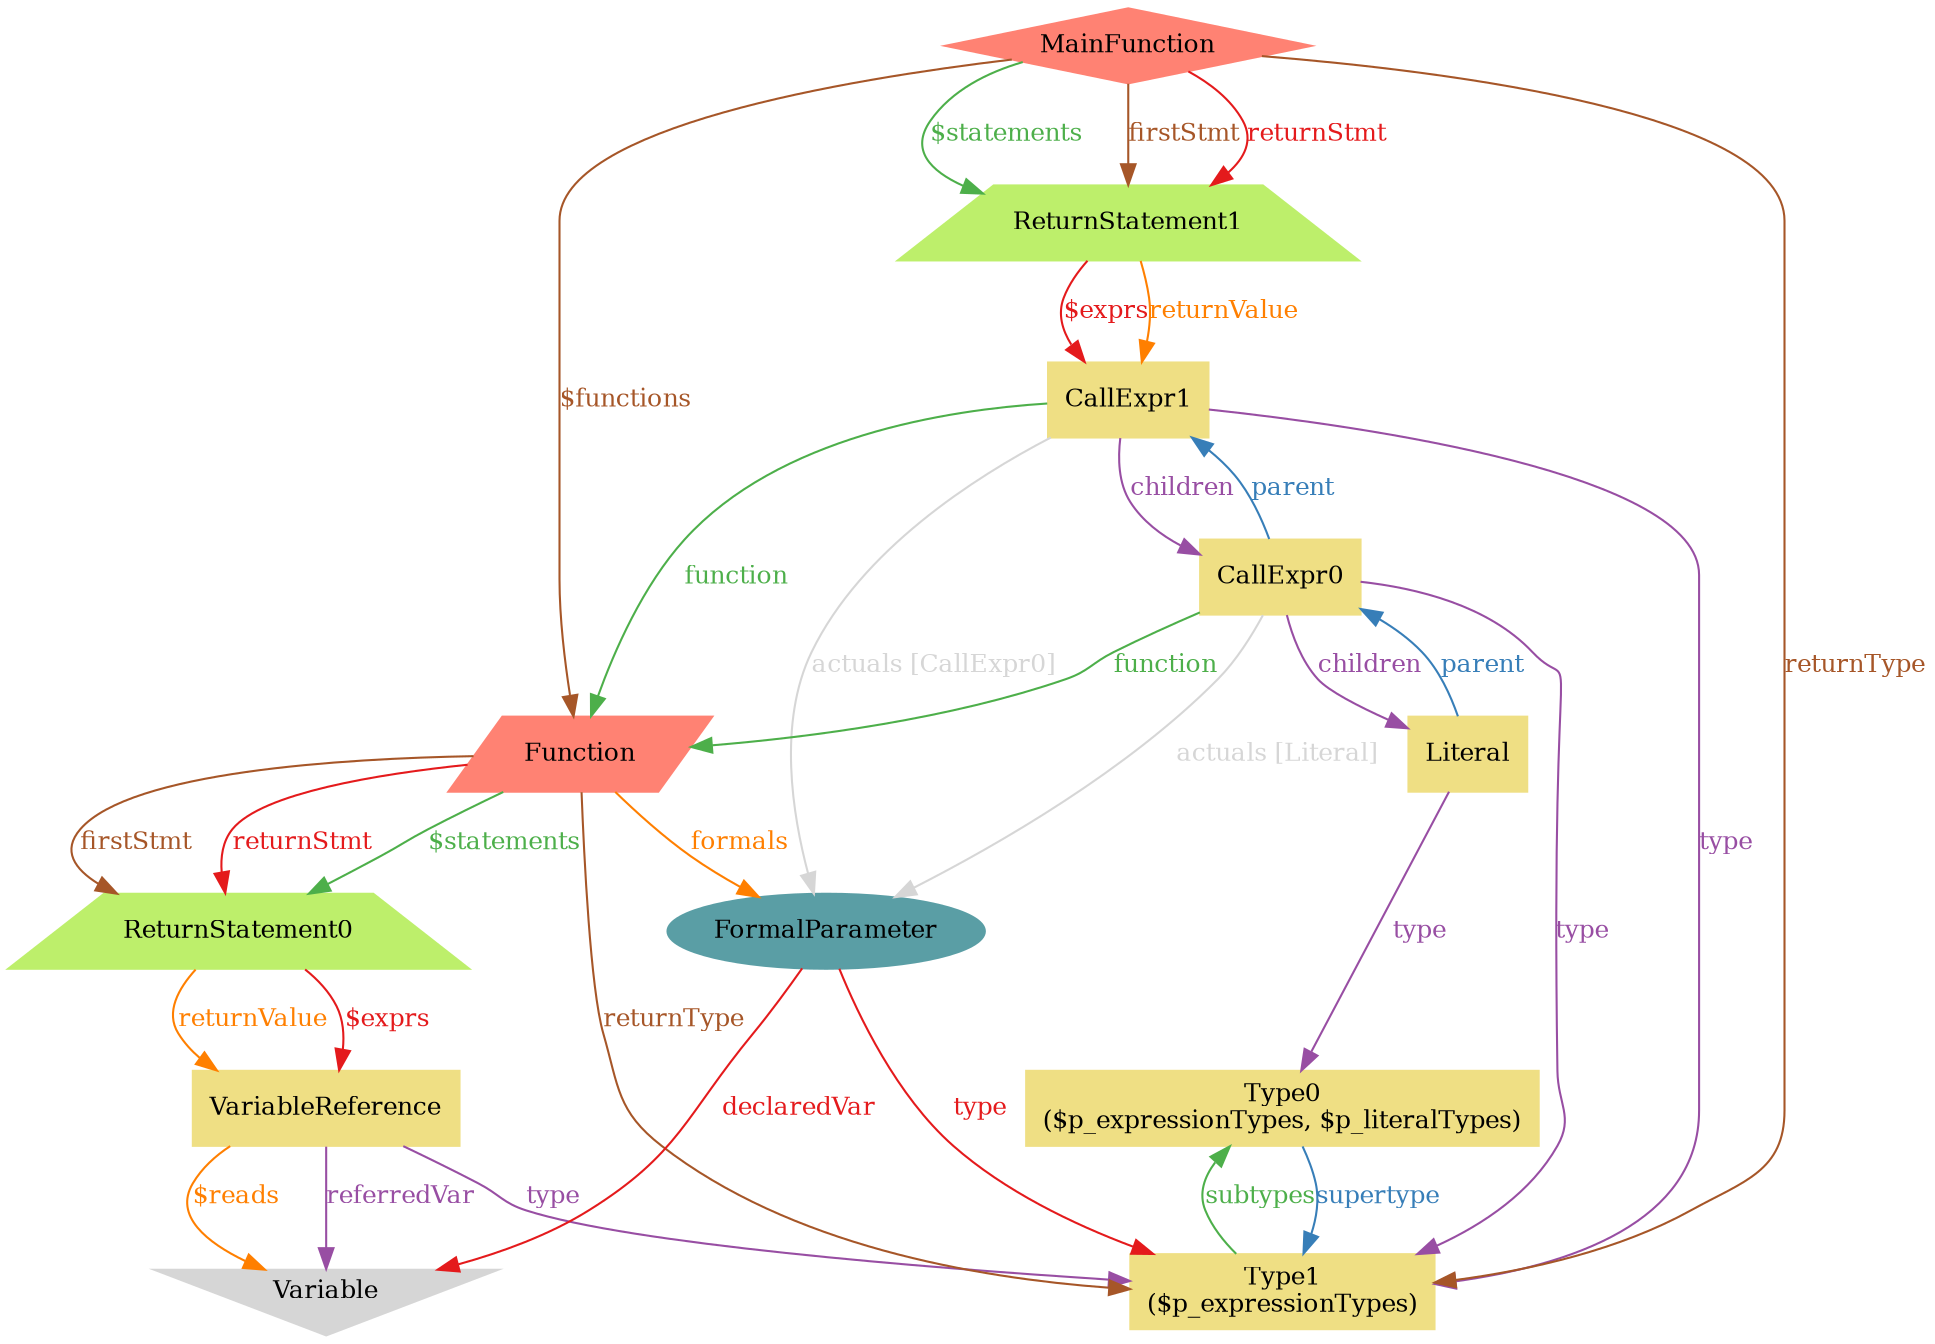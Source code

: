 digraph "graph" {
graph [fontsize=12]
node [fontsize=12]
edge [fontsize=12]
rankdir=TB;
"N5" -> "N4" [uuid = "<ReturnStatement0, VariableReference>", color = "#e41a1c", fontcolor = "#e41a1c", style = "solid", label = "$exprs", dir = "forward", weight = "1"]
"N10" -> "N9" [uuid = "<ReturnStatement1, CallExpr1>", color = "#e41a1c", fontcolor = "#e41a1c", style = "solid", label = "$exprs", dir = "forward", weight = "1"]
"N11" -> "N7" [uuid = "<MainFunction, Function>", color = "#a65628", fontcolor = "#a65628", style = "solid", label = "$functions", dir = "forward", weight = "1"]
"N4" -> "N0" [uuid = "<VariableReference, Variable>", color = "#ff7f00", fontcolor = "#ff7f00", style = "solid", label = "$reads", dir = "forward", weight = "1"]
"N7" -> "N5" [uuid = "<Function, ReturnStatement0>", color = "#4daf4a", fontcolor = "#4daf4a", style = "solid", label = "$statements", dir = "forward", weight = "1"]
"N11" -> "N10" [uuid = "<MainFunction, ReturnStatement1>", color = "#4daf4a", fontcolor = "#4daf4a", style = "solid", label = "$statements", dir = "forward", weight = "1"]
"N8" -> "N6" [uuid = "<CallExpr0, Literal, FormalParameter>", color = "#d6d6d6", fontcolor = "#d6d6d6", style = "solid", label = "actuals [Literal]", dir = "forward", weight = "1"]
"N9" -> "N6" [uuid = "<CallExpr1, CallExpr0, FormalParameter>", color = "#d6d6d6", fontcolor = "#d6d6d6", style = "solid", label = "actuals [CallExpr0]", dir = "forward", weight = "1"]
"N8" -> "N3" [uuid = "<CallExpr0, Literal>", color = "#984ea3", fontcolor = "#984ea3", style = "solid", label = "children", dir = "forward", weight = "1"]
"N9" -> "N8" [uuid = "<CallExpr1, CallExpr0>", color = "#984ea3", fontcolor = "#984ea3", style = "solid", label = "children", dir = "forward", weight = "1"]
"N6" -> "N0" [uuid = "<FormalParameter, Variable>", color = "#e41a1c", fontcolor = "#e41a1c", style = "solid", label = "declaredVar", dir = "forward", weight = "1"]
"N7" -> "N5" [uuid = "<Function, ReturnStatement0>", color = "#a65628", fontcolor = "#a65628", style = "solid", label = "firstStmt", dir = "forward", weight = "1"]
"N11" -> "N10" [uuid = "<MainFunction, ReturnStatement1>", color = "#a65628", fontcolor = "#a65628", style = "solid", label = "firstStmt", dir = "forward", weight = "1"]
"N7" -> "N6" [uuid = "<Function, FormalParameter>", color = "#ff7f00", fontcolor = "#ff7f00", style = "solid", label = "formals", dir = "forward", weight = "1"]
"N8" -> "N7" [uuid = "<CallExpr0, Function>", color = "#4daf4a", fontcolor = "#4daf4a", style = "solid", label = "function", dir = "forward", weight = "1"]
"N9" -> "N7" [uuid = "<CallExpr1, Function>", color = "#4daf4a", fontcolor = "#4daf4a", style = "solid", label = "function", dir = "forward", weight = "1"]
"N9" -> "N8" [uuid = "<CallExpr0, CallExpr1>", color = "#377eb8", fontcolor = "#377eb8", style = "solid", label = "parent", dir = "back", weight = "1"]
"N8" -> "N3" [uuid = "<Literal, CallExpr0>", color = "#377eb8", fontcolor = "#377eb8", style = "solid", label = "parent", dir = "back", weight = "1"]
"N4" -> "N0" [uuid = "<VariableReference, Variable>", color = "#984ea3", fontcolor = "#984ea3", style = "solid", label = "referredVar", dir = "forward", weight = "1"]
"N7" -> "N5" [uuid = "<Function, ReturnStatement0>", color = "#e41a1c", fontcolor = "#e41a1c", style = "solid", label = "returnStmt", dir = "forward", weight = "1"]
"N11" -> "N10" [uuid = "<MainFunction, ReturnStatement1>", color = "#e41a1c", fontcolor = "#e41a1c", style = "solid", label = "returnStmt", dir = "forward", weight = "1"]
"N7" -> "N1" [uuid = "<Function, Type1>", color = "#a65628", fontcolor = "#a65628", style = "solid", label = "returnType", dir = "forward", weight = "1"]
"N11" -> "N1" [uuid = "<MainFunction, Type1>", color = "#a65628", fontcolor = "#a65628", style = "solid", label = "returnType", dir = "forward", weight = "1"]
"N5" -> "N4" [uuid = "<ReturnStatement0, VariableReference>", color = "#ff7f00", fontcolor = "#ff7f00", style = "solid", label = "returnValue", dir = "forward", weight = "1"]
"N10" -> "N9" [uuid = "<ReturnStatement1, CallExpr1>", color = "#ff7f00", fontcolor = "#ff7f00", style = "solid", label = "returnValue", dir = "forward", weight = "1"]
"N2" -> "N1" [uuid = "<Type1, Type0>", color = "#4daf4a", fontcolor = "#4daf4a", style = "solid", label = "subtypes", dir = "back", weight = "1"]
"N2" -> "N1" [uuid = "<Type0, Type1>", color = "#377eb8", fontcolor = "#377eb8", style = "solid", label = "supertype", dir = "forward", weight = "1"]
"N8" -> "N1" [uuid = "<CallExpr0, Type1>", color = "#984ea3", fontcolor = "#984ea3", style = "solid", label = "type", dir = "forward", weight = "1"]
"N9" -> "N1" [uuid = "<CallExpr1, Type1>", color = "#984ea3", fontcolor = "#984ea3", style = "solid", label = "type", dir = "forward", weight = "1"]
"N3" -> "N2" [uuid = "<Literal, Type0>", color = "#984ea3", fontcolor = "#984ea3", style = "solid", label = "type", dir = "forward", weight = "1"]
"N4" -> "N1" [uuid = "<VariableReference, Type1>", color = "#984ea3", fontcolor = "#984ea3", style = "solid", label = "type", dir = "forward", weight = "1"]
"N6" -> "N1" [uuid = "<FormalParameter, Type1>", color = "#e41a1c", fontcolor = "#e41a1c", style = "solid", label = "type", dir = "forward", weight = "1"]
"N0" [uuid="Variable", label="Variable", color="#d6d6d6", fontcolor = "#000000", shape = "invtriangle", style = "filled, solid"]
"N1" [uuid="Type1", label="Type1\n($p_expressionTypes)", color="#efdf84", fontcolor = "#000000", shape = "box", style = "filled, solid"]
"N2" [uuid="Type0", label="Type0\n($p_expressionTypes, $p_literalTypes)", color="#efdf84", fontcolor = "#000000", shape = "box", style = "filled, solid"]
"N3" [uuid="Literal", label="Literal", color="#efdf84", fontcolor = "#000000", shape = "box", style = "filled, solid"]
"N4" [uuid="VariableReference", label="VariableReference", color="#efdf84", fontcolor = "#000000", shape = "box", style = "filled, solid"]
"N5" [uuid="ReturnStatement0", label="ReturnStatement0", color="#bdef6b", fontcolor = "#000000", shape = "trapezium", style = "filled, solid"]
"N6" [uuid="FormalParameter", label="FormalParameter", color="#5a9ea5", fontcolor = "#000000", shape = "ellipse", style = "filled, solid"]
"N7" [uuid="Function", label="Function", color="#ff8273", fontcolor = "#000000", shape = "parallelogram", style = "filled, solid"]
"N8" [uuid="CallExpr0", label="CallExpr0", color="#efdf84", fontcolor = "#000000", shape = "box", style = "filled, solid"]
"N9" [uuid="CallExpr1", label="CallExpr1", color="#efdf84", fontcolor = "#000000", shape = "box", style = "filled, solid"]
"N10" [uuid="ReturnStatement1", label="ReturnStatement1", color="#bdef6b", fontcolor = "#000000", shape = "trapezium", style = "filled, solid"]
"N11" [uuid="MainFunction", label="MainFunction", color="#ff8273", fontcolor = "#000000", shape = "diamond", style = "filled, solid"]
}
